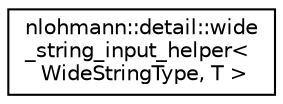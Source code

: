 digraph "Graphical Class Hierarchy"
{
 // INTERACTIVE_SVG=YES
  edge [fontname="Helvetica",fontsize="10",labelfontname="Helvetica",labelfontsize="10"];
  node [fontname="Helvetica",fontsize="10",shape=record];
  rankdir="LR";
  Node1 [label="nlohmann::detail::wide\l_string_input_helper\<\l WideStringType, T \>",height=0.2,width=0.4,color="black", fillcolor="white", style="filled",URL="$structnlohmann_1_1detail_1_1wide__string__input__helper.html"];
}
